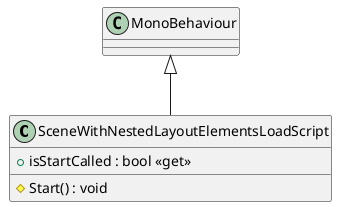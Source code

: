 @startuml
class SceneWithNestedLayoutElementsLoadScript {
    + isStartCalled : bool <<get>>
    # Start() : void
}
MonoBehaviour <|-- SceneWithNestedLayoutElementsLoadScript
@enduml
